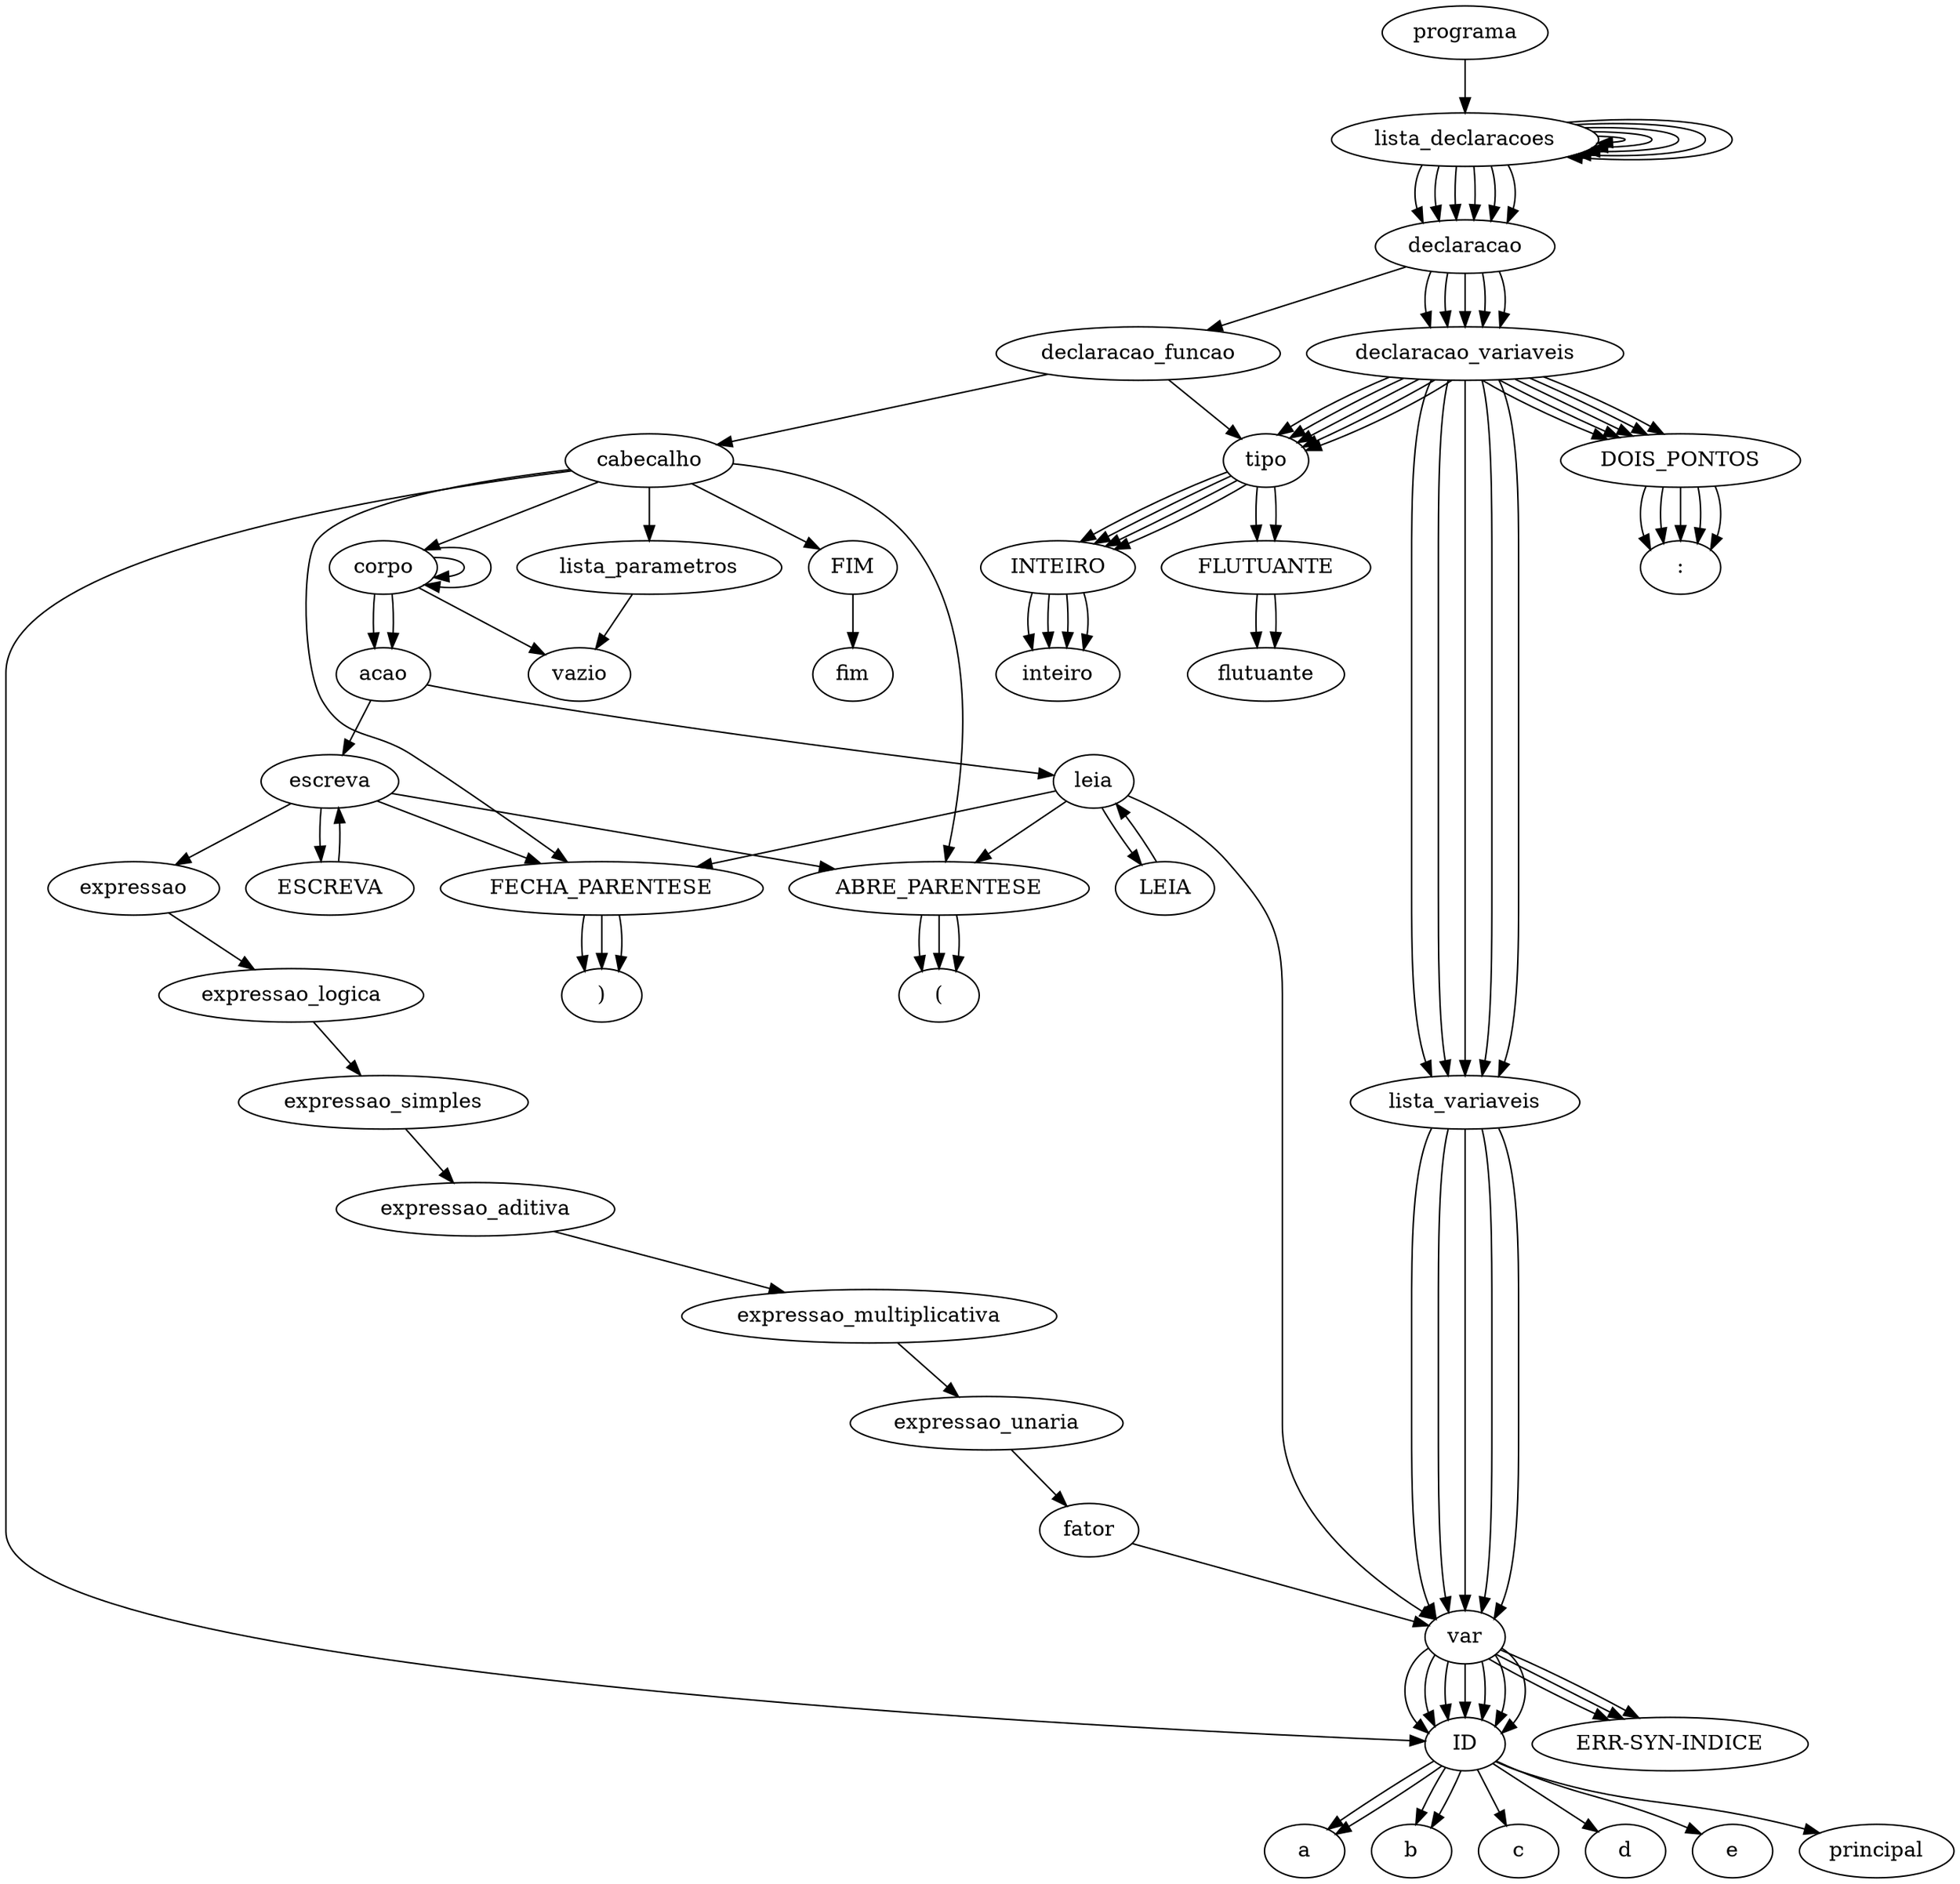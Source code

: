 digraph tree {
    "programa";
    "lista_declaracoes";
    "lista_declaracoes";
    "lista_declaracoes";
    "lista_declaracoes";
    "lista_declaracoes";
    "lista_declaracoes";
    "declaracao";
    "declaracao_variaveis";
    "tipo";
    "INTEIRO";
    "inteiro";
    "DOIS_PONTOS";
    ":";
    "lista_variaveis";
    "var";
    "ID";
    "a";
    "declaracao";
    "declaracao_variaveis";
    "tipo";
    "INTEIRO";
    "inteiro";
    "DOIS_PONTOS";
    ":";
    "lista_variaveis";
    "var";
    "ID";
    "b";
    "declaracao";
    "declaracao_variaveis";
    "tipo";
    "INTEIRO";
    "inteiro";
    "DOIS_PONTOS";
    ":";
    "lista_variaveis";
    "var";
    "ID";
    "c";
    "ERR-SYN-INDICE";
    "declaracao";
    "declaracao_variaveis";
    "tipo";
    "FLUTUANTE";
    "flutuante";
    "DOIS_PONTOS";
    ":";
    "lista_variaveis";
    "var";
    "ID";
    "d";
    "ERR-SYN-INDICE";
    "declaracao";
    "declaracao_variaveis";
    "tipo";
    "FLUTUANTE";
    "flutuante";
    "DOIS_PONTOS";
    ":";
    "lista_variaveis";
    "var";
    "ID";
    "e";
    "ERR-SYN-INDICE";
    "declaracao";
    "declaracao_funcao";
    "tipo";
    "INTEIRO";
    "inteiro";
    "cabecalho";
    "ID";
    "principal";
    "ABRE_PARENTESE";
    "(";
    "lista_parametros";
    "vazio";
    "FECHA_PARENTESE";
    ")";
    "corpo";
    "corpo";
    "corpo";
    "vazio";
    "acao";
    "leia";
    "LEIA";
    "leia";
    "ABRE_PARENTESE";
    "(";
    "var";
    "ID";
    "a";
    "FECHA_PARENTESE";
    ")";
    "acao";
    "escreva";
    "ESCREVA";
    "escreva";
    "ABRE_PARENTESE";
    "(";
    "expressao";
    "expressao_logica";
    "expressao_simples";
    "expressao_aditiva";
    "expressao_multiplicativa";
    "expressao_unaria";
    "fator";
    "var";
    "ID";
    "b";
    "FECHA_PARENTESE";
    ")";
    "FIM";
    "fim";
    "programa" -> "lista_declaracoes";
    "lista_declaracoes" -> "lista_declaracoes";
    "lista_declaracoes" -> "declaracao";
    "lista_declaracoes" -> "lista_declaracoes";
    "lista_declaracoes" -> "declaracao";
    "lista_declaracoes" -> "lista_declaracoes";
    "lista_declaracoes" -> "declaracao";
    "lista_declaracoes" -> "lista_declaracoes";
    "lista_declaracoes" -> "declaracao";
    "lista_declaracoes" -> "lista_declaracoes";
    "lista_declaracoes" -> "declaracao";
    "lista_declaracoes" -> "declaracao";
    "declaracao" -> "declaracao_variaveis";
    "declaracao_variaveis" -> "tipo";
    "declaracao_variaveis" -> "DOIS_PONTOS";
    "declaracao_variaveis" -> "lista_variaveis";
    "tipo" -> "INTEIRO";
    "INTEIRO" -> "inteiro";
    "DOIS_PONTOS" -> ":";
    "lista_variaveis" -> "var";
    "var" -> "ID";
    "ID" -> "a";
    "declaracao" -> "declaracao_variaveis";
    "declaracao_variaveis" -> "tipo";
    "declaracao_variaveis" -> "DOIS_PONTOS";
    "declaracao_variaveis" -> "lista_variaveis";
    "tipo" -> "INTEIRO";
    "INTEIRO" -> "inteiro";
    "DOIS_PONTOS" -> ":";
    "lista_variaveis" -> "var";
    "var" -> "ID";
    "ID" -> "b";
    "declaracao" -> "declaracao_variaveis";
    "declaracao_variaveis" -> "tipo";
    "declaracao_variaveis" -> "DOIS_PONTOS";
    "declaracao_variaveis" -> "lista_variaveis";
    "tipo" -> "INTEIRO";
    "INTEIRO" -> "inteiro";
    "DOIS_PONTOS" -> ":";
    "lista_variaveis" -> "var";
    "var" -> "ID";
    "var" -> "ERR-SYN-INDICE";
    "ID" -> "c";
    "declaracao" -> "declaracao_variaveis";
    "declaracao_variaveis" -> "tipo";
    "declaracao_variaveis" -> "DOIS_PONTOS";
    "declaracao_variaveis" -> "lista_variaveis";
    "tipo" -> "FLUTUANTE";
    "FLUTUANTE" -> "flutuante";
    "DOIS_PONTOS" -> ":";
    "lista_variaveis" -> "var";
    "var" -> "ID";
    "var" -> "ERR-SYN-INDICE";
    "ID" -> "d";
    "declaracao" -> "declaracao_variaveis";
    "declaracao_variaveis" -> "tipo";
    "declaracao_variaveis" -> "DOIS_PONTOS";
    "declaracao_variaveis" -> "lista_variaveis";
    "tipo" -> "FLUTUANTE";
    "FLUTUANTE" -> "flutuante";
    "DOIS_PONTOS" -> ":";
    "lista_variaveis" -> "var";
    "var" -> "ID";
    "var" -> "ERR-SYN-INDICE";
    "ID" -> "e";
    "declaracao" -> "declaracao_funcao";
    "declaracao_funcao" -> "tipo";
    "declaracao_funcao" -> "cabecalho";
    "tipo" -> "INTEIRO";
    "INTEIRO" -> "inteiro";
    "cabecalho" -> "ID";
    "cabecalho" -> "ABRE_PARENTESE";
    "cabecalho" -> "lista_parametros";
    "cabecalho" -> "FECHA_PARENTESE";
    "cabecalho" -> "corpo";
    "cabecalho" -> "FIM";
    "ID" -> "principal";
    "ABRE_PARENTESE" -> "(";
    "lista_parametros" -> "vazio";
    "FECHA_PARENTESE" -> ")";
    "corpo" -> "corpo";
    "corpo" -> "acao";
    "corpo" -> "corpo";
    "corpo" -> "acao";
    "corpo" -> "vazio";
    "acao" -> "leia";
    "leia" -> "LEIA";
    "leia" -> "ABRE_PARENTESE";
    "leia" -> "var";
    "leia" -> "FECHA_PARENTESE";
    "LEIA" -> "leia";
    "ABRE_PARENTESE" -> "(";
    "var" -> "ID";
    "ID" -> "a";
    "FECHA_PARENTESE" -> ")";
    "acao" -> "escreva";
    "escreva" -> "ESCREVA";
    "escreva" -> "ABRE_PARENTESE";
    "escreva" -> "expressao";
    "escreva" -> "FECHA_PARENTESE";
    "ESCREVA" -> "escreva";
    "ABRE_PARENTESE" -> "(";
    "expressao" -> "expressao_logica";
    "expressao_logica" -> "expressao_simples";
    "expressao_simples" -> "expressao_aditiva";
    "expressao_aditiva" -> "expressao_multiplicativa";
    "expressao_multiplicativa" -> "expressao_unaria";
    "expressao_unaria" -> "fator";
    "fator" -> "var";
    "var" -> "ID";
    "ID" -> "b";
    "FECHA_PARENTESE" -> ")";
    "FIM" -> "fim";
}
